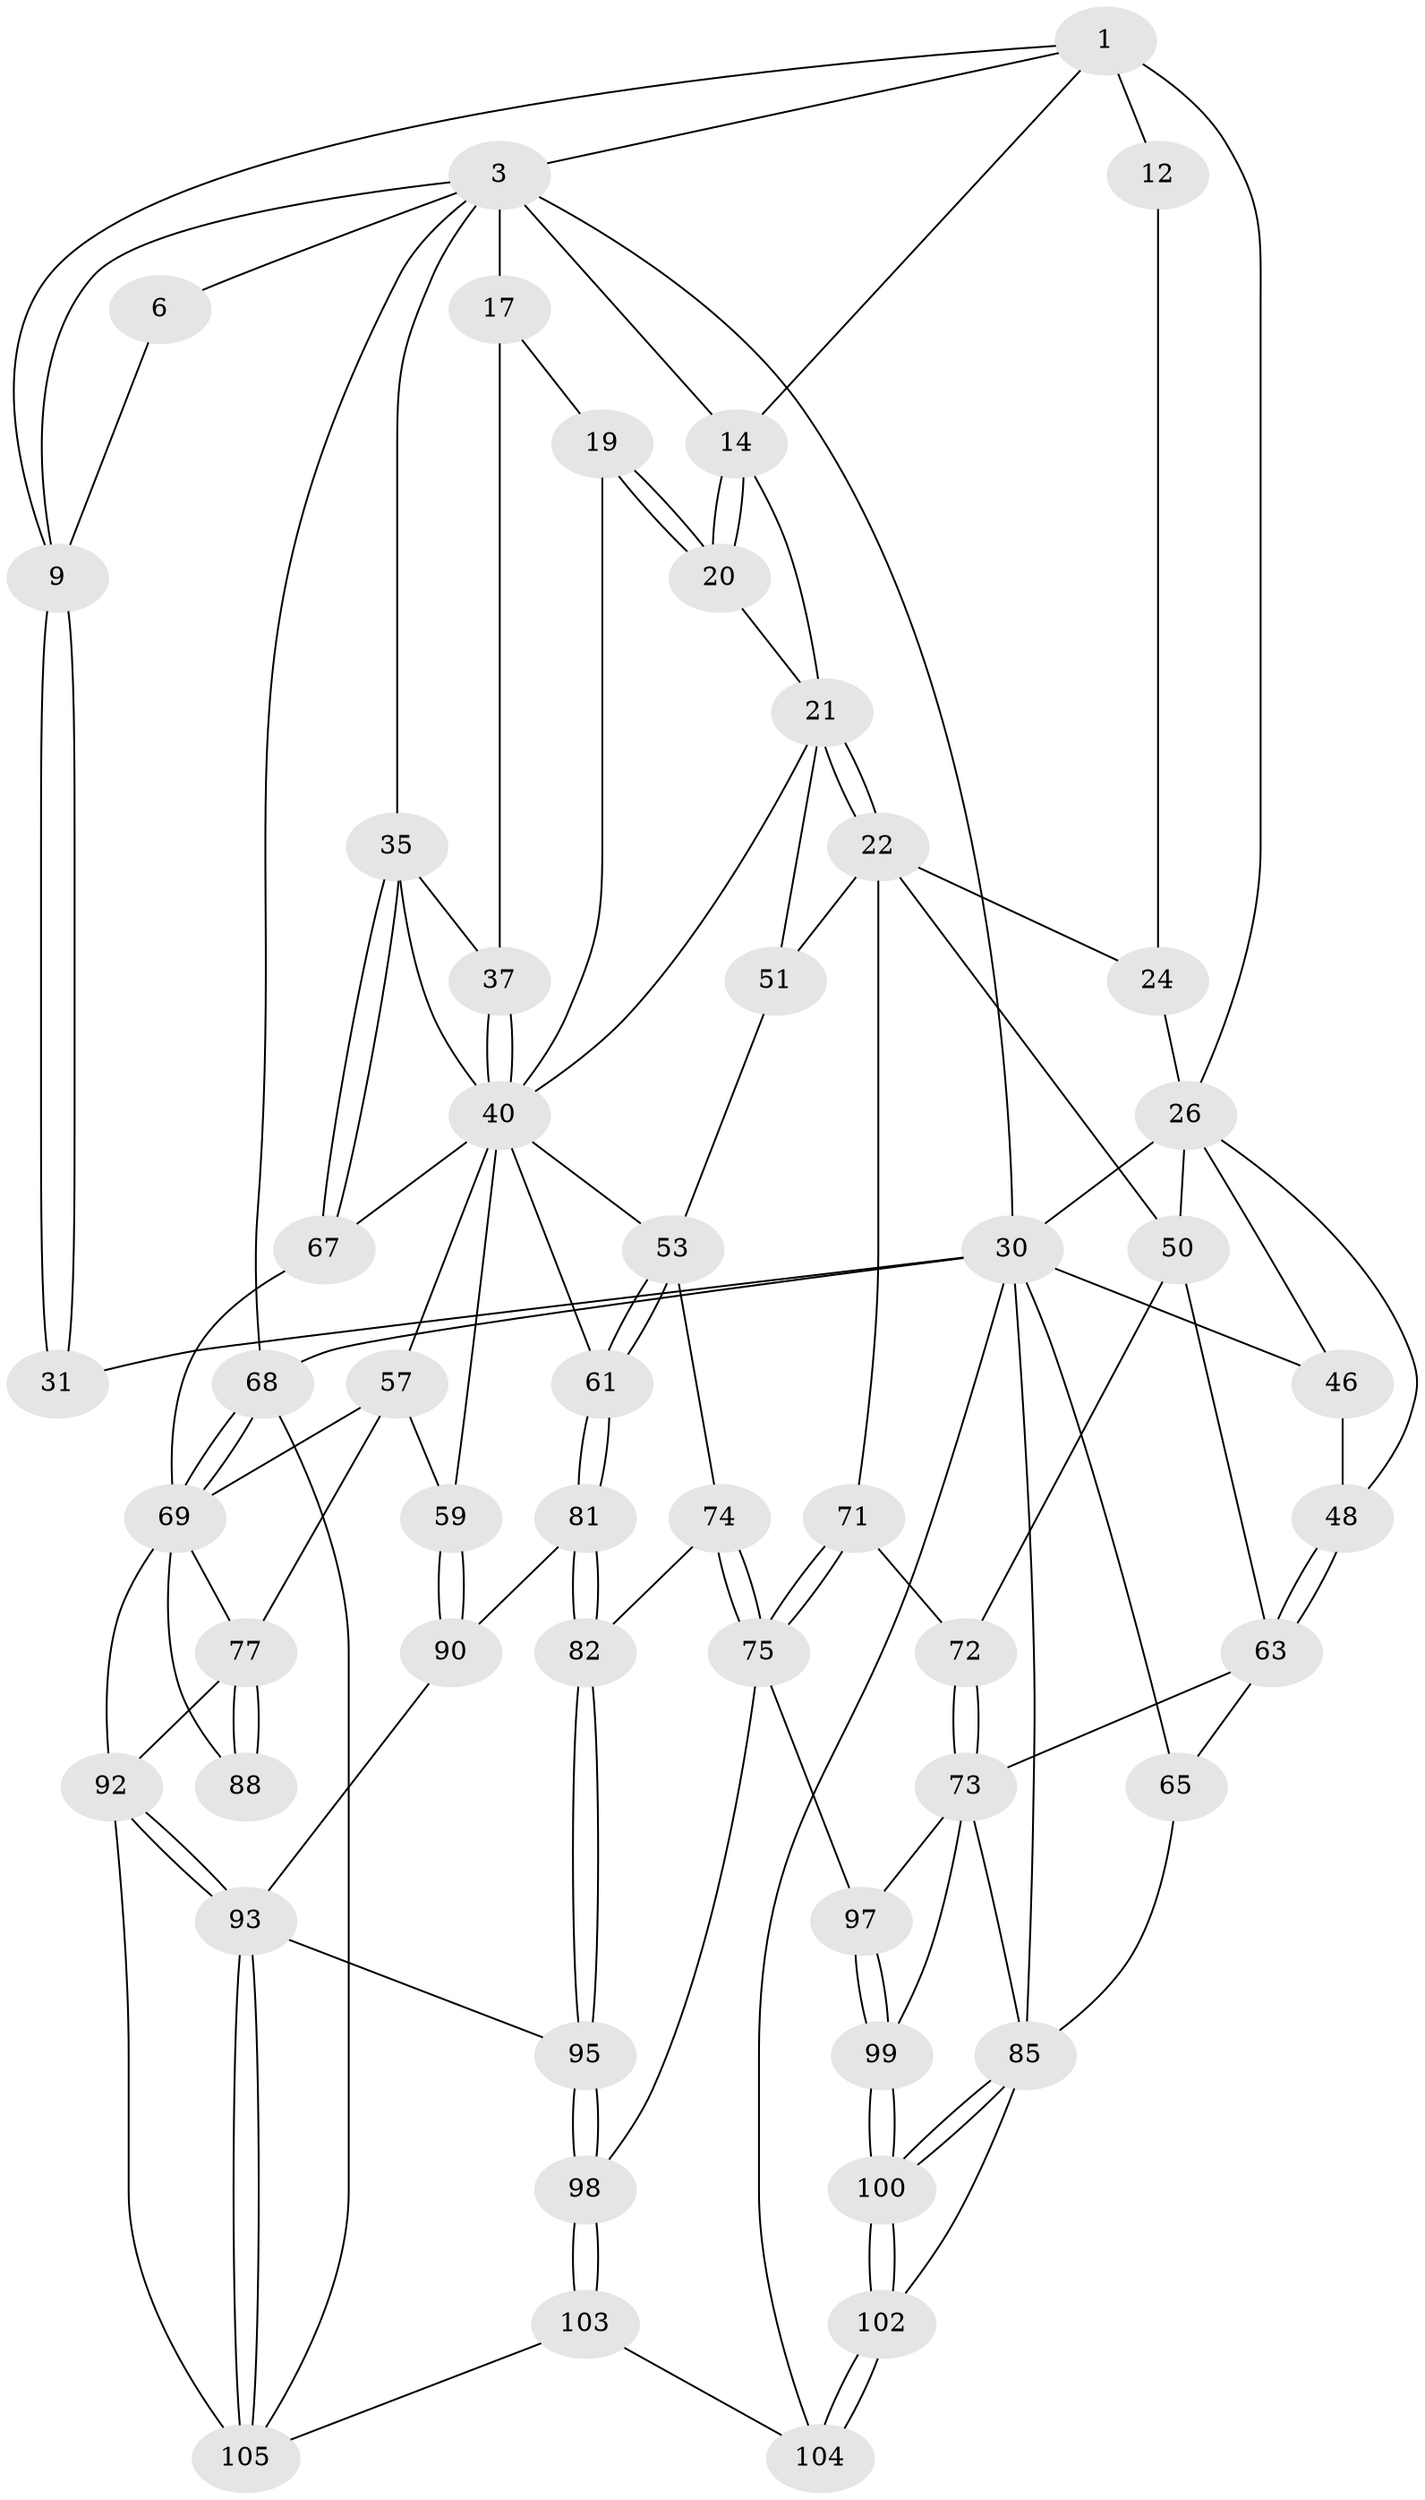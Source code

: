 // original degree distribution, {3: 0.018867924528301886, 4: 0.2169811320754717, 6: 0.19811320754716982, 5: 0.5660377358490566}
// Generated by graph-tools (version 1.1) at 2025/17/03/09/25 04:17:14]
// undirected, 53 vertices, 126 edges
graph export_dot {
graph [start="1"]
  node [color=gray90,style=filled];
  1 [pos="+0.21148466769198912+0",super="+7+2"];
  3 [pos="+0.7682365282184863+0",super="+4+13"];
  6 [pos="+0.10249683099519476+0"];
  9 [pos="+0.046319734512725426+0.15037956702718933",super="+10"];
  12 [pos="+0.3499945919003688+0.11969670897972982"];
  14 [pos="+0.6992564155948386+0.12065990845909565",super="+15"];
  17 [pos="+0.8576550402979025+0.11974578913645265",super="+18"];
  19 [pos="+0.7387009953640403+0.2528384711966397"];
  20 [pos="+0.6943093955259642+0.20587630307203159"];
  21 [pos="+0.5076874274048666+0.1798559644487239",super="+27"];
  22 [pos="+0.45306010006107705+0.3035507444104788",super="+23"];
  24 [pos="+0.3238039015038042+0.2792313486678429",super="+25"];
  26 [pos="+0.195387355108655+0.14745490421141239",super="+28"];
  30 [pos="+0.08990347830230153+0.259277622538736",super="+44"];
  31 [pos="+0.07466965985175074+0.22940146346011867",super="+34"];
  35 [pos="+1+0.21410416793580156",super="+36"];
  37 [pos="+0.9041586772160048+0.24244724692270506"];
  40 [pos="+0.7869342759279123+0.37254746716134934",super="+55+41"];
  46 [pos="+0.07681819342094595+0.444907003644204"];
  48 [pos="+0.11294016412690562+0.46026385785450036"];
  50 [pos="+0.2901983374519238+0.4878741724894729",super="+62"];
  51 [pos="+0.44415161017751226+0.536656350120086"];
  53 [pos="+0.5371483948521663+0.5624966172900709",super="+54"];
  57 [pos="+0.8477797067509045+0.5331685167546603",super="+58"];
  59 [pos="+0.6815501518203081+0.6240890146726845"];
  61 [pos="+0.5681628511569239+0.5747585876905308"];
  63 [pos="+0.17292219386896657+0.572322142979521",super="+64"];
  65 [pos="+0.1467368265771078+0.6344816458204795"];
  67 [pos="+1+0.5038975887135767"];
  68 [pos="+1+1"];
  69 [pos="+1+0.8549788733569814",super="+70+89"];
  71 [pos="+0.33462649023843966+0.7068863159948671"];
  72 [pos="+0.29590427199517877+0.7088448934078416"];
  73 [pos="+0.2814738774216337+0.7135140255834179",super="+83"];
  74 [pos="+0.435840706946212+0.7401144433350043"];
  75 [pos="+0.38279259122925274+0.7423438633628039",super="+96"];
  77 [pos="+0.9339626730656179+0.6774638892045447",super="+78"];
  81 [pos="+0.510897574841383+0.7192151140976187"];
  82 [pos="+0.47601070999347633+0.75484978241299"];
  85 [pos="+0.16481084471337185+0.8378011885992782",super="+86"];
  88 [pos="+1+0.7797923553189797"];
  90 [pos="+0.6601564670988025+0.6795480957186459"];
  92 [pos="+0.8185741588134823+0.8585450416392361",super="+101"];
  93 [pos="+0.6664386173203676+0.876573816366983",super="+94"];
  95 [pos="+0.6061534105458557+0.8718779737248457"];
  97 [pos="+0.3750837883704275+0.8979708933043324"];
  98 [pos="+0.5891263499425967+0.898216352602793"];
  99 [pos="+0.32587343207689917+1"];
  100 [pos="+0.31594796213371806+1"];
  102 [pos="+0.3089212572083806+1"];
  103 [pos="+0.5442438964782954+1"];
  104 [pos="+0.3096974223599488+1"];
  105 [pos="+0.8316118559581281+1",super="+106"];
  1 -- 26;
  1 -- 12 [weight=2];
  1 -- 9;
  1 -- 3;
  1 -- 14;
  3 -- 17 [weight=2];
  3 -- 35;
  3 -- 68;
  3 -- 6;
  3 -- 9;
  3 -- 14;
  3 -- 30;
  6 -- 9;
  9 -- 31 [weight=2];
  9 -- 31;
  12 -- 24;
  14 -- 20;
  14 -- 20;
  14 -- 21;
  17 -- 19;
  17 -- 37;
  19 -- 20;
  19 -- 20;
  19 -- 40;
  20 -- 21;
  21 -- 22 [weight=2];
  21 -- 22;
  21 -- 51;
  21 -- 40;
  22 -- 50;
  22 -- 51;
  22 -- 71;
  22 -- 24;
  24 -- 26 [weight=2];
  26 -- 48;
  26 -- 50;
  26 -- 30;
  26 -- 46;
  30 -- 31 [weight=2];
  30 -- 65;
  30 -- 68;
  30 -- 104;
  30 -- 46;
  30 -- 85;
  35 -- 67;
  35 -- 67;
  35 -- 40;
  35 -- 37;
  37 -- 40;
  37 -- 40;
  40 -- 57;
  40 -- 67;
  40 -- 53;
  40 -- 59;
  40 -- 61;
  46 -- 48;
  48 -- 63;
  48 -- 63;
  50 -- 72;
  50 -- 63;
  51 -- 53;
  53 -- 61;
  53 -- 61;
  53 -- 74;
  57 -- 69;
  57 -- 59;
  57 -- 77;
  59 -- 90;
  59 -- 90;
  61 -- 81;
  61 -- 81;
  63 -- 65;
  63 -- 73;
  65 -- 85;
  67 -- 69;
  68 -- 69;
  68 -- 69;
  68 -- 105;
  69 -- 77;
  69 -- 88;
  69 -- 92;
  71 -- 72;
  71 -- 75;
  71 -- 75;
  72 -- 73;
  72 -- 73;
  73 -- 99;
  73 -- 85;
  73 -- 97;
  74 -- 75;
  74 -- 75;
  74 -- 82;
  75 -- 97;
  75 -- 98;
  77 -- 88 [weight=2];
  77 -- 88;
  77 -- 92;
  81 -- 82;
  81 -- 82;
  81 -- 90;
  82 -- 95;
  82 -- 95;
  85 -- 100;
  85 -- 100;
  85 -- 102;
  90 -- 93;
  92 -- 93;
  92 -- 93;
  92 -- 105;
  93 -- 105;
  93 -- 105;
  93 -- 95;
  95 -- 98;
  95 -- 98;
  97 -- 99;
  97 -- 99;
  98 -- 103;
  98 -- 103;
  99 -- 100;
  99 -- 100;
  100 -- 102;
  100 -- 102;
  102 -- 104;
  102 -- 104;
  103 -- 104;
  103 -- 105;
}
